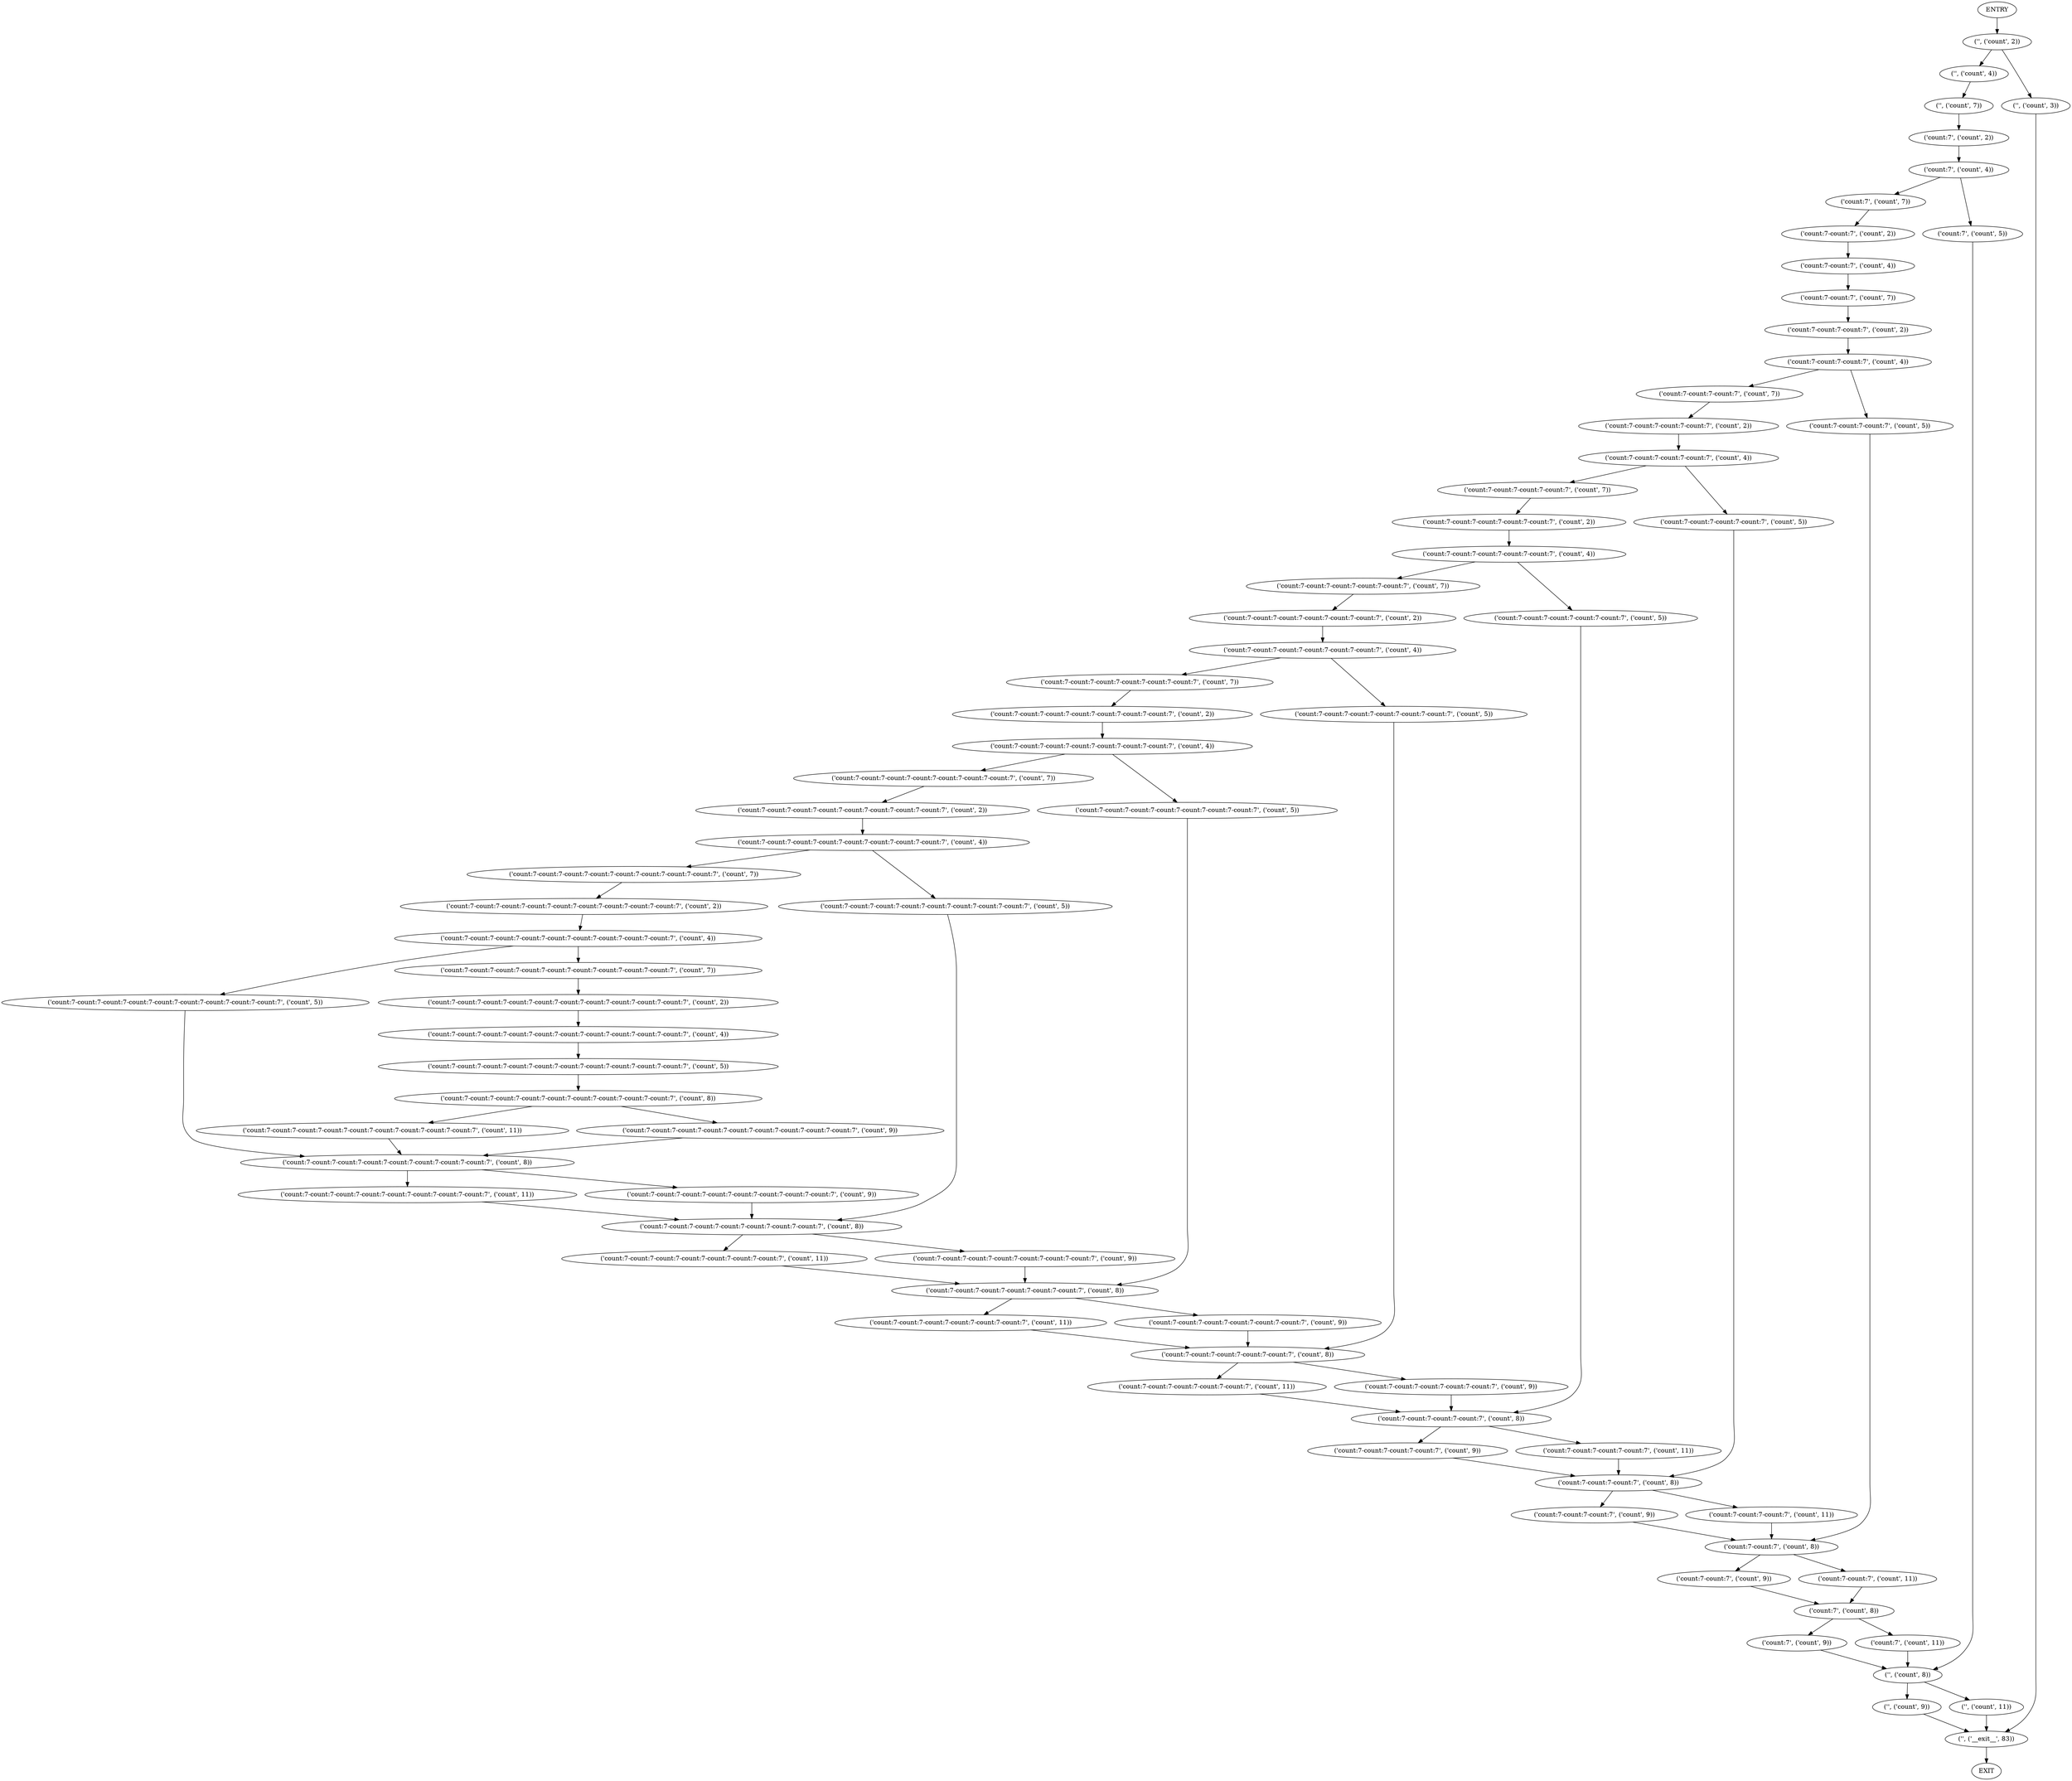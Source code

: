 digraph {
	N0 [label=<ENTRY>]
	N1 [label=<('', ('count', 2))>]
	N2 [label=<('', ('count', 4))>]
	N3 [label=<('', ('count', 7))>]
	N4 [label=<('count:7', ('count', 2))>]
	N5 [label=<('count:7', ('count', 4))>]
	N6 [label=<('count:7', ('count', 7))>]
	N7 [label=<('count:7-count:7', ('count', 2))>]
	N8 [label=<('count:7-count:7', ('count', 4))>]
	N9 [label=<('count:7-count:7', ('count', 7))>]
	N10 [label=<('count:7-count:7-count:7', ('count', 2))>]
	N11 [label=<('count:7-count:7-count:7', ('count', 4))>]
	N12 [label=<('count:7-count:7-count:7', ('count', 7))>]
	N13 [label=<('count:7-count:7-count:7-count:7', ('count', 2))>]
	N14 [label=<('count:7-count:7-count:7-count:7', ('count', 4))>]
	N15 [label=<('count:7-count:7-count:7-count:7', ('count', 7))>]
	N16 [label=<('count:7-count:7-count:7-count:7-count:7', ('count', 2))>]
	N17 [label=<('count:7-count:7-count:7-count:7-count:7', ('count', 4))>]
	N18 [label=<('count:7-count:7-count:7-count:7-count:7', ('count', 7))>]
	N19 [label=<('count:7-count:7-count:7-count:7-count:7-count:7', ('count', 2))>]
	N20 [label=<('count:7-count:7-count:7-count:7-count:7-count:7', ('count', 4))>]
	N21 [label=<('count:7-count:7-count:7-count:7-count:7-count:7', ('count', 7))>]
	N22 [label=<('count:7-count:7-count:7-count:7-count:7-count:7-count:7', ('count', 2))>]
	N23 [label=<('count:7-count:7-count:7-count:7-count:7-count:7-count:7', ('count', 4))>]
	N24 [label=<('count:7-count:7-count:7-count:7-count:7-count:7-count:7', ('count', 7))>]
	N25 [label=<('count:7-count:7-count:7-count:7-count:7-count:7-count:7-count:7', ('count', 2))>]
	N26 [label=<('count:7-count:7-count:7-count:7-count:7-count:7-count:7-count:7', ('count', 4))>]
	N27 [label=<('count:7-count:7-count:7-count:7-count:7-count:7-count:7-count:7', ('count', 7))>]
	N28 [label=<('count:7-count:7-count:7-count:7-count:7-count:7-count:7-count:7-count:7', ('count', 2))>]
	N29 [label=<('count:7-count:7-count:7-count:7-count:7-count:7-count:7-count:7-count:7', ('count', 4))>]
	N30 [label=<('count:7-count:7-count:7-count:7-count:7-count:7-count:7-count:7-count:7', ('count', 5))>]
	N31 [label=<('count:7-count:7-count:7-count:7-count:7-count:7-count:7-count:7', ('count', 8))>]
	N32 [label=<('count:7-count:7-count:7-count:7-count:7-count:7-count:7-count:7', ('count', 11))>]
	N33 [label=<('count:7-count:7-count:7-count:7-count:7-count:7-count:7', ('count', 8))>]
	N34 [label=<('count:7-count:7-count:7-count:7-count:7-count:7-count:7', ('count', 11))>]
	N35 [label=<('count:7-count:7-count:7-count:7-count:7-count:7', ('count', 8))>]
	N36 [label=<('count:7-count:7-count:7-count:7-count:7-count:7', ('count', 11))>]
	N37 [label=<('count:7-count:7-count:7-count:7-count:7', ('count', 8))>]
	N38 [label=<('count:7-count:7-count:7-count:7-count:7', ('count', 11))>]
	N39 [label=<('count:7-count:7-count:7-count:7', ('count', 8))>]
	N40 [label=<('count:7-count:7-count:7-count:7', ('count', 9))>]
	N41 [label=<('count:7-count:7-count:7', ('count', 8))>]
	N42 [label=<('count:7-count:7-count:7', ('count', 9))>]
	N43 [label=<('count:7-count:7', ('count', 8))>]
	N44 [label=<('count:7-count:7', ('count', 9))>]
	N45 [label=<('count:7', ('count', 8))>]
	N46 [label=<('count:7', ('count', 9))>]
	N47 [label=<('', ('count', 8))>]
	N48 [label=<('', ('count', 9))>]
	N49 [label=<('', ('__exit__', 83))>]
	N50 [label=<('count:7-count:7-count:7-count:7-count:7-count:7-count:7', ('count', 5))>]
	N51 [label=<('count:7-count:7-count:7-count:7', ('count', 11))>]
	N52 [label=<('count:7-count:7-count:7', ('count', 11))>]
	N53 [label=<('', ('count', 3))>]
	N54 [label=<('count:7-count:7-count:7-count:7-count:7-count:7-count:7-count:7-count:7', ('count', 7))>]
	N55 [label=<('count:7-count:7-count:7-count:7-count:7-count:7-count:7-count:7-count:7-count:7', ('count', 2))>]
	N56 [label=<('count:7-count:7-count:7-count:7-count:7-count:7-count:7-count:7-count:7-count:7', ('count', 4))>]
	N57 [label=<('count:7-count:7-count:7-count:7-count:7-count:7-count:7-count:7-count:7-count:7', ('count', 5))>]
	N58 [label=<('count:7-count:7-count:7-count:7-count:7-count:7-count:7-count:7-count:7', ('count', 8))>]
	N59 [label=<('count:7-count:7-count:7-count:7-count:7-count:7-count:7-count:7-count:7', ('count', 11))>]
	N60 [label=<('count:7-count:7-count:7-count:7-count:7-count:7-count:7', ('count', 9))>]
	N61 [label=<('count:7-count:7-count:7-count:7-count:7', ('count', 9))>]
	N62 [label=<('', ('count', 11))>]
	N63 [label=<('count:7-count:7-count:7-count:7-count:7-count:7', ('count', 5))>]
	N64 [label=<('count:7-count:7-count:7-count:7-count:7-count:7', ('count', 9))>]
	N65 [label=<('count:7-count:7', ('count', 11))>]
	N66 [label=<('count:7-count:7-count:7-count:7-count:7-count:7-count:7-count:7-count:7', ('count', 9))>]
	N67 [label=<('count:7', ('count', 11))>]
	N68 [label=<('count:7-count:7-count:7-count:7-count:7', ('count', 5))>]
	N69 [label=<('count:7-count:7-count:7-count:7-count:7-count:7-count:7-count:7', ('count', 5))>]
	N70 [label=<('count:7-count:7-count:7-count:7-count:7-count:7-count:7-count:7', ('count', 9))>]
	N71 [label=<('count:7-count:7-count:7-count:7', ('count', 5))>]
	N72 [label=<('count:7-count:7-count:7', ('count', 5))>]
	N73 [label=<('count:7', ('count', 5))>]
	"N-1" [label=<EXIT>]
	N0 -> N1
	N1 -> N2
	N1 -> N53
	N2 -> N3
	N3 -> N4
	N4 -> N5
	N5 -> N6
	N5 -> N73
	N6 -> N7
	N7 -> N8
	N8 -> N9
	N9 -> N10
	N10 -> N11
	N11 -> N12
	N11 -> N72
	N12 -> N13
	N13 -> N14
	N14 -> N15
	N14 -> N71
	N15 -> N16
	N16 -> N17
	N17 -> N18
	N17 -> N68
	N18 -> N19
	N19 -> N20
	N20 -> N21
	N20 -> N63
	N21 -> N22
	N22 -> N23
	N23 -> N24
	N23 -> N50
	N24 -> N25
	N25 -> N26
	N26 -> N27
	N26 -> N69
	N27 -> N28
	N28 -> N29
	N29 -> N30
	N29 -> N54
	N30 -> N31
	N31 -> N32
	N31 -> N70
	N32 -> N33
	N33 -> N34
	N33 -> N60
	N34 -> N35
	N35 -> N36
	N35 -> N64
	N36 -> N37
	N37 -> N38
	N37 -> N61
	N38 -> N39
	N39 -> N40
	N39 -> N51
	N40 -> N41
	N41 -> N42
	N41 -> N52
	N42 -> N43
	N43 -> N44
	N43 -> N65
	N44 -> N45
	N45 -> N46
	N45 -> N67
	N46 -> N47
	N47 -> N48
	N47 -> N62
	N48 -> N49
	N49 -> "N-1"
	N50 -> N35
	N51 -> N41
	N52 -> N43
	N53 -> N49
	N54 -> N55
	N55 -> N56
	N56 -> N57
	N57 -> N58
	N58 -> N59
	N58 -> N66
	N59 -> N31
	N60 -> N35
	N61 -> N39
	N62 -> N49
	N63 -> N37
	N64 -> N37
	N65 -> N45
	N66 -> N31
	N67 -> N47
	N68 -> N39
	N69 -> N33
	N70 -> N33
	N71 -> N41
	N72 -> N43
	N73 -> N47
}

